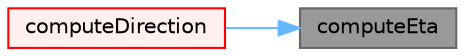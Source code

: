 digraph "computeEta"
{
 // LATEX_PDF_SIZE
  bgcolor="transparent";
  edge [fontname=Helvetica,fontsize=10,labelfontname=Helvetica,labelfontsize=10];
  node [fontname=Helvetica,fontsize=10,shape=box,height=0.2,width=0.4];
  rankdir="RL";
  Node1 [id="Node000001",label="computeEta",height=0.2,width=0.4,color="gray40", fillcolor="grey60", style="filled", fontcolor="black",tooltip=" "];
  Node1 -> Node2 [id="edge1_Node000001_Node000002",dir="back",color="steelblue1",style="solid",tooltip=" "];
  Node2 [id="Node000002",label="computeDirection",height=0.2,width=0.4,color="red", fillcolor="#FFF0F0", style="filled",URL="$classFoam_1_1incompressible_1_1optimisationType.html#a48e503c68dfff027d3d6679c189a5c4a",tooltip=" "];
}
